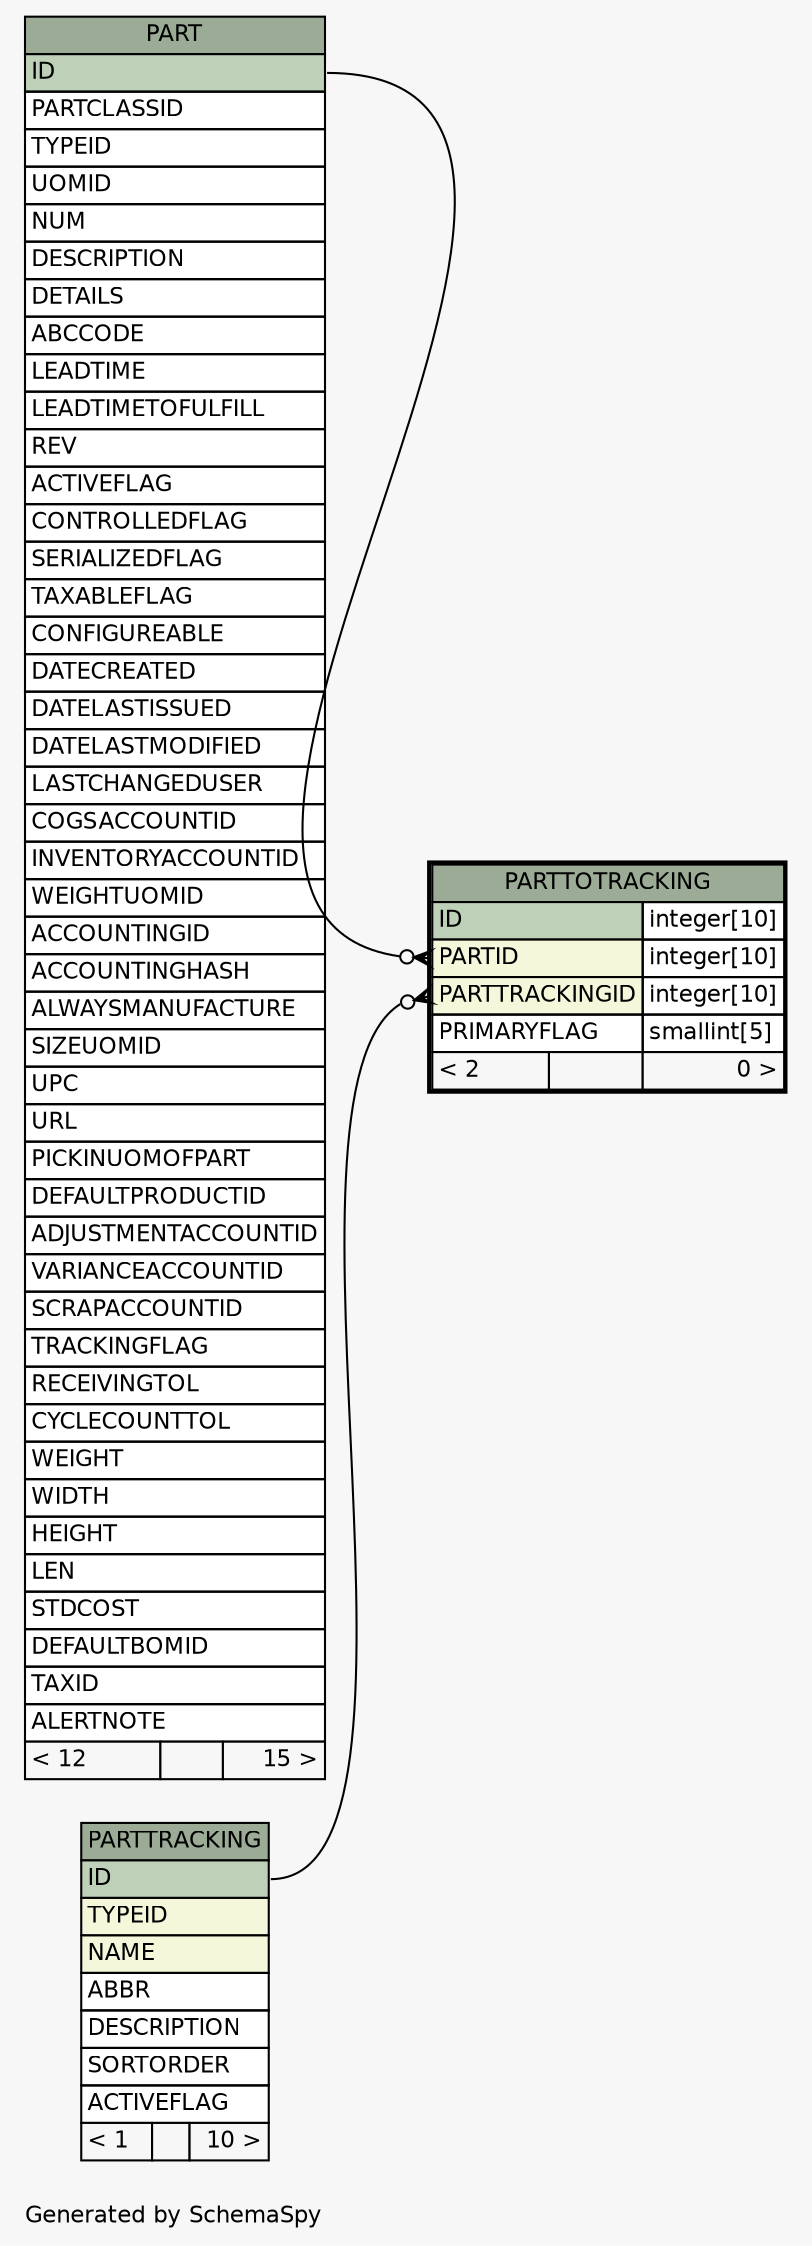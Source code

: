 // dot 2.26.3 on Linux 3.5.0-34-generic
// SchemaSpy rev 590
digraph "oneDegreeRelationshipsDiagram" {
  graph [
    rankdir="RL"
    bgcolor="#f7f7f7"
    label="\nGenerated by SchemaSpy"
    labeljust="l"
    nodesep="0.18"
    ranksep="0.46"
    fontname="Helvetica"
    fontsize="11"
  ];
  node [
    fontname="Helvetica"
    fontsize="11"
    shape="plaintext"
  ];
  edge [
    arrowsize="0.8"
  ];
  "PARTTOTRACKING":"PARTID":w -> "PART":"ID":e [arrowhead=none dir=back arrowtail=crowodot];
  "PARTTOTRACKING":"PARTTRACKINGID":w -> "PARTTRACKING":"ID":e [arrowhead=none dir=back arrowtail=crowodot];
  "PART" [
    label=<
    <TABLE BORDER="0" CELLBORDER="1" CELLSPACING="0" BGCOLOR="#ffffff">
      <TR><TD COLSPAN="3" BGCOLOR="#9bab96" ALIGN="CENTER">PART</TD></TR>
      <TR><TD PORT="ID" COLSPAN="3" BGCOLOR="#bed1b8" ALIGN="LEFT">ID</TD></TR>
      <TR><TD PORT="PARTCLASSID" COLSPAN="3" ALIGN="LEFT">PARTCLASSID</TD></TR>
      <TR><TD PORT="TYPEID" COLSPAN="3" ALIGN="LEFT">TYPEID</TD></TR>
      <TR><TD PORT="UOMID" COLSPAN="3" ALIGN="LEFT">UOMID</TD></TR>
      <TR><TD PORT="NUM" COLSPAN="3" ALIGN="LEFT">NUM</TD></TR>
      <TR><TD PORT="DESCRIPTION" COLSPAN="3" ALIGN="LEFT">DESCRIPTION</TD></TR>
      <TR><TD PORT="DETAILS" COLSPAN="3" ALIGN="LEFT">DETAILS</TD></TR>
      <TR><TD PORT="ABCCODE" COLSPAN="3" ALIGN="LEFT">ABCCODE</TD></TR>
      <TR><TD PORT="LEADTIME" COLSPAN="3" ALIGN="LEFT">LEADTIME</TD></TR>
      <TR><TD PORT="LEADTIMETOFULFILL" COLSPAN="3" ALIGN="LEFT">LEADTIMETOFULFILL</TD></TR>
      <TR><TD PORT="REV" COLSPAN="3" ALIGN="LEFT">REV</TD></TR>
      <TR><TD PORT="ACTIVEFLAG" COLSPAN="3" ALIGN="LEFT">ACTIVEFLAG</TD></TR>
      <TR><TD PORT="CONTROLLEDFLAG" COLSPAN="3" ALIGN="LEFT">CONTROLLEDFLAG</TD></TR>
      <TR><TD PORT="SERIALIZEDFLAG" COLSPAN="3" ALIGN="LEFT">SERIALIZEDFLAG</TD></TR>
      <TR><TD PORT="TAXABLEFLAG" COLSPAN="3" ALIGN="LEFT">TAXABLEFLAG</TD></TR>
      <TR><TD PORT="CONFIGUREABLE" COLSPAN="3" ALIGN="LEFT">CONFIGUREABLE</TD></TR>
      <TR><TD PORT="DATECREATED" COLSPAN="3" ALIGN="LEFT">DATECREATED</TD></TR>
      <TR><TD PORT="DATELASTISSUED" COLSPAN="3" ALIGN="LEFT">DATELASTISSUED</TD></TR>
      <TR><TD PORT="DATELASTMODIFIED" COLSPAN="3" ALIGN="LEFT">DATELASTMODIFIED</TD></TR>
      <TR><TD PORT="LASTCHANGEDUSER" COLSPAN="3" ALIGN="LEFT">LASTCHANGEDUSER</TD></TR>
      <TR><TD PORT="COGSACCOUNTID" COLSPAN="3" ALIGN="LEFT">COGSACCOUNTID</TD></TR>
      <TR><TD PORT="INVENTORYACCOUNTID" COLSPAN="3" ALIGN="LEFT">INVENTORYACCOUNTID</TD></TR>
      <TR><TD PORT="WEIGHTUOMID" COLSPAN="3" ALIGN="LEFT">WEIGHTUOMID</TD></TR>
      <TR><TD PORT="ACCOUNTINGID" COLSPAN="3" ALIGN="LEFT">ACCOUNTINGID</TD></TR>
      <TR><TD PORT="ACCOUNTINGHASH" COLSPAN="3" ALIGN="LEFT">ACCOUNTINGHASH</TD></TR>
      <TR><TD PORT="ALWAYSMANUFACTURE" COLSPAN="3" ALIGN="LEFT">ALWAYSMANUFACTURE</TD></TR>
      <TR><TD PORT="SIZEUOMID" COLSPAN="3" ALIGN="LEFT">SIZEUOMID</TD></TR>
      <TR><TD PORT="UPC" COLSPAN="3" ALIGN="LEFT">UPC</TD></TR>
      <TR><TD PORT="URL" COLSPAN="3" ALIGN="LEFT">URL</TD></TR>
      <TR><TD PORT="PICKINUOMOFPART" COLSPAN="3" ALIGN="LEFT">PICKINUOMOFPART</TD></TR>
      <TR><TD PORT="DEFAULTPRODUCTID" COLSPAN="3" ALIGN="LEFT">DEFAULTPRODUCTID</TD></TR>
      <TR><TD PORT="ADJUSTMENTACCOUNTID" COLSPAN="3" ALIGN="LEFT">ADJUSTMENTACCOUNTID</TD></TR>
      <TR><TD PORT="VARIANCEACCOUNTID" COLSPAN="3" ALIGN="LEFT">VARIANCEACCOUNTID</TD></TR>
      <TR><TD PORT="SCRAPACCOUNTID" COLSPAN="3" ALIGN="LEFT">SCRAPACCOUNTID</TD></TR>
      <TR><TD PORT="TRACKINGFLAG" COLSPAN="3" ALIGN="LEFT">TRACKINGFLAG</TD></TR>
      <TR><TD PORT="RECEIVINGTOL" COLSPAN="3" ALIGN="LEFT">RECEIVINGTOL</TD></TR>
      <TR><TD PORT="CYCLECOUNTTOL" COLSPAN="3" ALIGN="LEFT">CYCLECOUNTTOL</TD></TR>
      <TR><TD PORT="WEIGHT" COLSPAN="3" ALIGN="LEFT">WEIGHT</TD></TR>
      <TR><TD PORT="WIDTH" COLSPAN="3" ALIGN="LEFT">WIDTH</TD></TR>
      <TR><TD PORT="HEIGHT" COLSPAN="3" ALIGN="LEFT">HEIGHT</TD></TR>
      <TR><TD PORT="LEN" COLSPAN="3" ALIGN="LEFT">LEN</TD></TR>
      <TR><TD PORT="STDCOST" COLSPAN="3" ALIGN="LEFT">STDCOST</TD></TR>
      <TR><TD PORT="DEFAULTBOMID" COLSPAN="3" ALIGN="LEFT">DEFAULTBOMID</TD></TR>
      <TR><TD PORT="TAXID" COLSPAN="3" ALIGN="LEFT">TAXID</TD></TR>
      <TR><TD PORT="ALERTNOTE" COLSPAN="3" ALIGN="LEFT">ALERTNOTE</TD></TR>
      <TR><TD ALIGN="LEFT" BGCOLOR="#f7f7f7">&lt; 12</TD><TD ALIGN="RIGHT" BGCOLOR="#f7f7f7">  </TD><TD ALIGN="RIGHT" BGCOLOR="#f7f7f7">15 &gt;</TD></TR>
    </TABLE>>
    URL="PART.html"
    tooltip="PART"
  ];
  "PARTTOTRACKING" [
    label=<
    <TABLE BORDER="2" CELLBORDER="1" CELLSPACING="0" BGCOLOR="#ffffff">
      <TR><TD COLSPAN="3" BGCOLOR="#9bab96" ALIGN="CENTER">PARTTOTRACKING</TD></TR>
      <TR><TD PORT="ID" COLSPAN="2" BGCOLOR="#bed1b8" ALIGN="LEFT">ID</TD><TD PORT="ID.type" ALIGN="LEFT">integer[10]</TD></TR>
      <TR><TD PORT="PARTID" COLSPAN="2" BGCOLOR="#f4f7da" ALIGN="LEFT">PARTID</TD><TD PORT="PARTID.type" ALIGN="LEFT">integer[10]</TD></TR>
      <TR><TD PORT="PARTTRACKINGID" COLSPAN="2" BGCOLOR="#f4f7da" ALIGN="LEFT">PARTTRACKINGID</TD><TD PORT="PARTTRACKINGID.type" ALIGN="LEFT">integer[10]</TD></TR>
      <TR><TD PORT="PRIMARYFLAG" COLSPAN="2" ALIGN="LEFT">PRIMARYFLAG</TD><TD PORT="PRIMARYFLAG.type" ALIGN="LEFT">smallint[5]</TD></TR>
      <TR><TD ALIGN="LEFT" BGCOLOR="#f7f7f7">&lt; 2</TD><TD ALIGN="RIGHT" BGCOLOR="#f7f7f7">  </TD><TD ALIGN="RIGHT" BGCOLOR="#f7f7f7">0 &gt;</TD></TR>
    </TABLE>>
    URL="PARTTOTRACKING.html"
    tooltip="PARTTOTRACKING"
  ];
  "PARTTRACKING" [
    label=<
    <TABLE BORDER="0" CELLBORDER="1" CELLSPACING="0" BGCOLOR="#ffffff">
      <TR><TD COLSPAN="3" BGCOLOR="#9bab96" ALIGN="CENTER">PARTTRACKING</TD></TR>
      <TR><TD PORT="ID" COLSPAN="3" BGCOLOR="#bed1b8" ALIGN="LEFT">ID</TD></TR>
      <TR><TD PORT="TYPEID" COLSPAN="3" BGCOLOR="#f4f7da" ALIGN="LEFT">TYPEID</TD></TR>
      <TR><TD PORT="NAME" COLSPAN="3" BGCOLOR="#f4f7da" ALIGN="LEFT">NAME</TD></TR>
      <TR><TD PORT="ABBR" COLSPAN="3" ALIGN="LEFT">ABBR</TD></TR>
      <TR><TD PORT="DESCRIPTION" COLSPAN="3" ALIGN="LEFT">DESCRIPTION</TD></TR>
      <TR><TD PORT="SORTORDER" COLSPAN="3" ALIGN="LEFT">SORTORDER</TD></TR>
      <TR><TD PORT="ACTIVEFLAG" COLSPAN="3" ALIGN="LEFT">ACTIVEFLAG</TD></TR>
      <TR><TD ALIGN="LEFT" BGCOLOR="#f7f7f7">&lt; 1</TD><TD ALIGN="RIGHT" BGCOLOR="#f7f7f7">  </TD><TD ALIGN="RIGHT" BGCOLOR="#f7f7f7">10 &gt;</TD></TR>
    </TABLE>>
    URL="PARTTRACKING.html"
    tooltip="PARTTRACKING"
  ];
}
